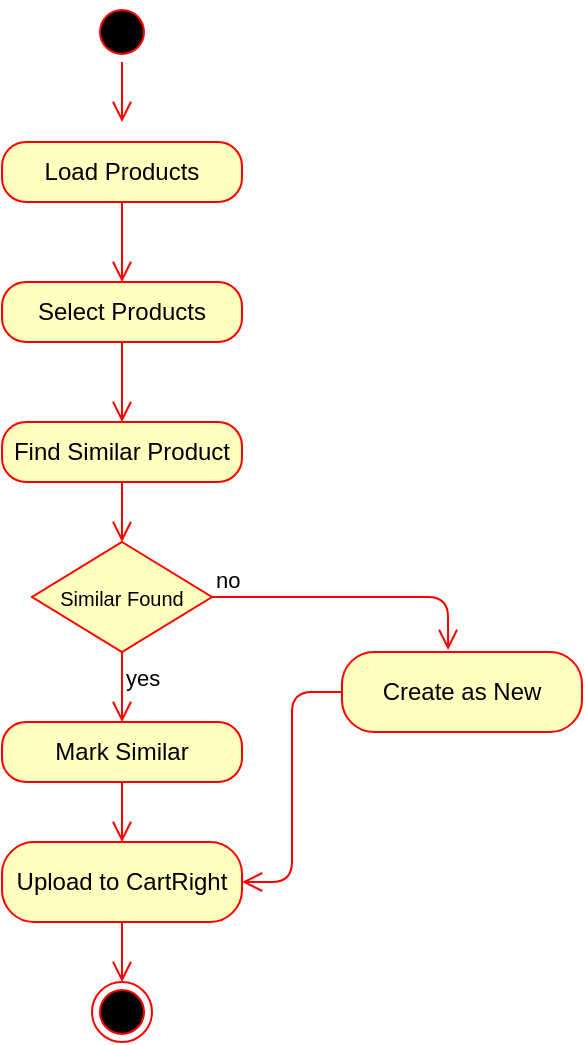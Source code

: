 <mxfile version="12.4.3" type="github" pages="1">
  <diagram name="Page-1" id="929967ad-93f9-6ef4-fab6-5d389245f69c">
    <mxGraphModel dx="854" dy="436" grid="1" gridSize="10" guides="1" tooltips="1" connect="1" arrows="1" fold="1" page="1" pageScale="1.5" pageWidth="1169" pageHeight="826" background="none" math="0" shadow="0">
      <root>
        <mxCell id="0" style=";html=1;"/>
        <mxCell id="1" style=";html=1;" parent="0"/>
        <mxCell id="ViZuakdQPy_2kgX-TdzH-1" value="" style="ellipse;html=1;shape=startState;fillColor=#000000;strokeColor=#ff0000;" vertex="1" parent="1">
          <mxGeometry x="85" y="290" width="30" height="30" as="geometry"/>
        </mxCell>
        <mxCell id="ViZuakdQPy_2kgX-TdzH-2" value="" style="edgeStyle=orthogonalEdgeStyle;html=1;verticalAlign=bottom;endArrow=open;endSize=8;strokeColor=#ff0000;" edge="1" source="ViZuakdQPy_2kgX-TdzH-1" parent="1">
          <mxGeometry relative="1" as="geometry">
            <mxPoint x="100" y="350" as="targetPoint"/>
          </mxGeometry>
        </mxCell>
        <mxCell id="ViZuakdQPy_2kgX-TdzH-6" value="Load Products" style="rounded=1;whiteSpace=wrap;html=1;arcSize=40;fontColor=#000000;fillColor=#ffffc0;strokeColor=#ff0000;" vertex="1" parent="1">
          <mxGeometry x="40" y="360" width="120" height="30" as="geometry"/>
        </mxCell>
        <mxCell id="ViZuakdQPy_2kgX-TdzH-7" value="" style="edgeStyle=orthogonalEdgeStyle;html=1;verticalAlign=bottom;endArrow=open;endSize=8;strokeColor=#ff0000;" edge="1" source="ViZuakdQPy_2kgX-TdzH-6" parent="1">
          <mxGeometry relative="1" as="geometry">
            <mxPoint x="100" y="430" as="targetPoint"/>
          </mxGeometry>
        </mxCell>
        <mxCell id="ViZuakdQPy_2kgX-TdzH-8" value="Select Products" style="rounded=1;whiteSpace=wrap;html=1;arcSize=40;fontColor=#000000;fillColor=#ffffc0;strokeColor=#ff0000;" vertex="1" parent="1">
          <mxGeometry x="40" y="430" width="120" height="30" as="geometry"/>
        </mxCell>
        <mxCell id="ViZuakdQPy_2kgX-TdzH-9" value="" style="edgeStyle=orthogonalEdgeStyle;html=1;verticalAlign=bottom;endArrow=open;endSize=8;strokeColor=#ff0000;" edge="1" source="ViZuakdQPy_2kgX-TdzH-8" parent="1">
          <mxGeometry relative="1" as="geometry">
            <mxPoint x="100" y="500" as="targetPoint"/>
          </mxGeometry>
        </mxCell>
        <mxCell id="ViZuakdQPy_2kgX-TdzH-10" value="Find Similar Product" style="rounded=1;whiteSpace=wrap;html=1;arcSize=40;fontColor=#000000;fillColor=#ffffc0;strokeColor=#ff0000;" vertex="1" parent="1">
          <mxGeometry x="40" y="500" width="120" height="30" as="geometry"/>
        </mxCell>
        <mxCell id="ViZuakdQPy_2kgX-TdzH-11" value="" style="edgeStyle=orthogonalEdgeStyle;html=1;verticalAlign=bottom;endArrow=open;endSize=8;strokeColor=#ff0000;" edge="1" source="ViZuakdQPy_2kgX-TdzH-10" parent="1">
          <mxGeometry relative="1" as="geometry">
            <mxPoint x="100" y="560" as="targetPoint"/>
          </mxGeometry>
        </mxCell>
        <mxCell id="ViZuakdQPy_2kgX-TdzH-22" value="Similar Found" style="rhombus;whiteSpace=wrap;html=1;fillColor=#ffffc0;strokeColor=#ff0000;fontSize=10;" vertex="1" parent="1">
          <mxGeometry x="55" y="560" width="90" height="55" as="geometry"/>
        </mxCell>
        <mxCell id="ViZuakdQPy_2kgX-TdzH-23" value="no" style="edgeStyle=orthogonalEdgeStyle;html=1;align=left;verticalAlign=bottom;endArrow=open;endSize=8;strokeColor=#ff0000;entryX=0.442;entryY=-0.025;entryDx=0;entryDy=0;entryPerimeter=0;" edge="1" source="ViZuakdQPy_2kgX-TdzH-22" parent="1" target="ViZuakdQPy_2kgX-TdzH-30">
          <mxGeometry x="-1" relative="1" as="geometry">
            <mxPoint x="240" y="580" as="targetPoint"/>
          </mxGeometry>
        </mxCell>
        <mxCell id="ViZuakdQPy_2kgX-TdzH-24" value="yes" style="edgeStyle=orthogonalEdgeStyle;html=1;align=left;verticalAlign=top;endArrow=open;endSize=8;strokeColor=#ff0000;" edge="1" source="ViZuakdQPy_2kgX-TdzH-22" parent="1">
          <mxGeometry x="-1" relative="1" as="geometry">
            <mxPoint x="100" y="650" as="targetPoint"/>
          </mxGeometry>
        </mxCell>
        <mxCell id="ViZuakdQPy_2kgX-TdzH-25" value="Mark Similar" style="rounded=1;whiteSpace=wrap;html=1;arcSize=40;fontColor=#000000;fillColor=#ffffc0;strokeColor=#ff0000;" vertex="1" parent="1">
          <mxGeometry x="40" y="650" width="120" height="30" as="geometry"/>
        </mxCell>
        <mxCell id="ViZuakdQPy_2kgX-TdzH-26" value="" style="edgeStyle=orthogonalEdgeStyle;html=1;verticalAlign=bottom;endArrow=open;endSize=8;strokeColor=#ff0000;fontSize=10;" edge="1" source="ViZuakdQPy_2kgX-TdzH-25" parent="1">
          <mxGeometry relative="1" as="geometry">
            <mxPoint x="100" y="710" as="targetPoint"/>
          </mxGeometry>
        </mxCell>
        <mxCell id="ViZuakdQPy_2kgX-TdzH-27" value="Upload to CartRight" style="rounded=1;whiteSpace=wrap;html=1;arcSize=40;fontColor=#000000;fillColor=#ffffc0;strokeColor=#ff0000;" vertex="1" parent="1">
          <mxGeometry x="40" y="710" width="120" height="40" as="geometry"/>
        </mxCell>
        <mxCell id="ViZuakdQPy_2kgX-TdzH-28" value="" style="edgeStyle=orthogonalEdgeStyle;html=1;verticalAlign=bottom;endArrow=open;endSize=8;strokeColor=#ff0000;fontSize=10;" edge="1" source="ViZuakdQPy_2kgX-TdzH-27" parent="1">
          <mxGeometry relative="1" as="geometry">
            <mxPoint x="100" y="780" as="targetPoint"/>
          </mxGeometry>
        </mxCell>
        <mxCell id="ViZuakdQPy_2kgX-TdzH-29" value="" style="ellipse;html=1;shape=endState;fillColor=#000000;strokeColor=#ff0000;fontSize=10;" vertex="1" parent="1">
          <mxGeometry x="85" y="780" width="30" height="30" as="geometry"/>
        </mxCell>
        <mxCell id="ViZuakdQPy_2kgX-TdzH-30" value="Create as New" style="rounded=1;whiteSpace=wrap;html=1;arcSize=40;fontColor=#000000;fillColor=#ffffc0;strokeColor=#ff0000;" vertex="1" parent="1">
          <mxGeometry x="210" y="615" width="120" height="40" as="geometry"/>
        </mxCell>
        <mxCell id="ViZuakdQPy_2kgX-TdzH-31" value="" style="edgeStyle=orthogonalEdgeStyle;html=1;verticalAlign=bottom;endArrow=open;endSize=8;strokeColor=#ff0000;fontSize=10;entryX=1;entryY=0.5;entryDx=0;entryDy=0;" edge="1" source="ViZuakdQPy_2kgX-TdzH-30" parent="1" target="ViZuakdQPy_2kgX-TdzH-27">
          <mxGeometry relative="1" as="geometry">
            <mxPoint x="270" y="715" as="targetPoint"/>
          </mxGeometry>
        </mxCell>
      </root>
    </mxGraphModel>
  </diagram>
</mxfile>
